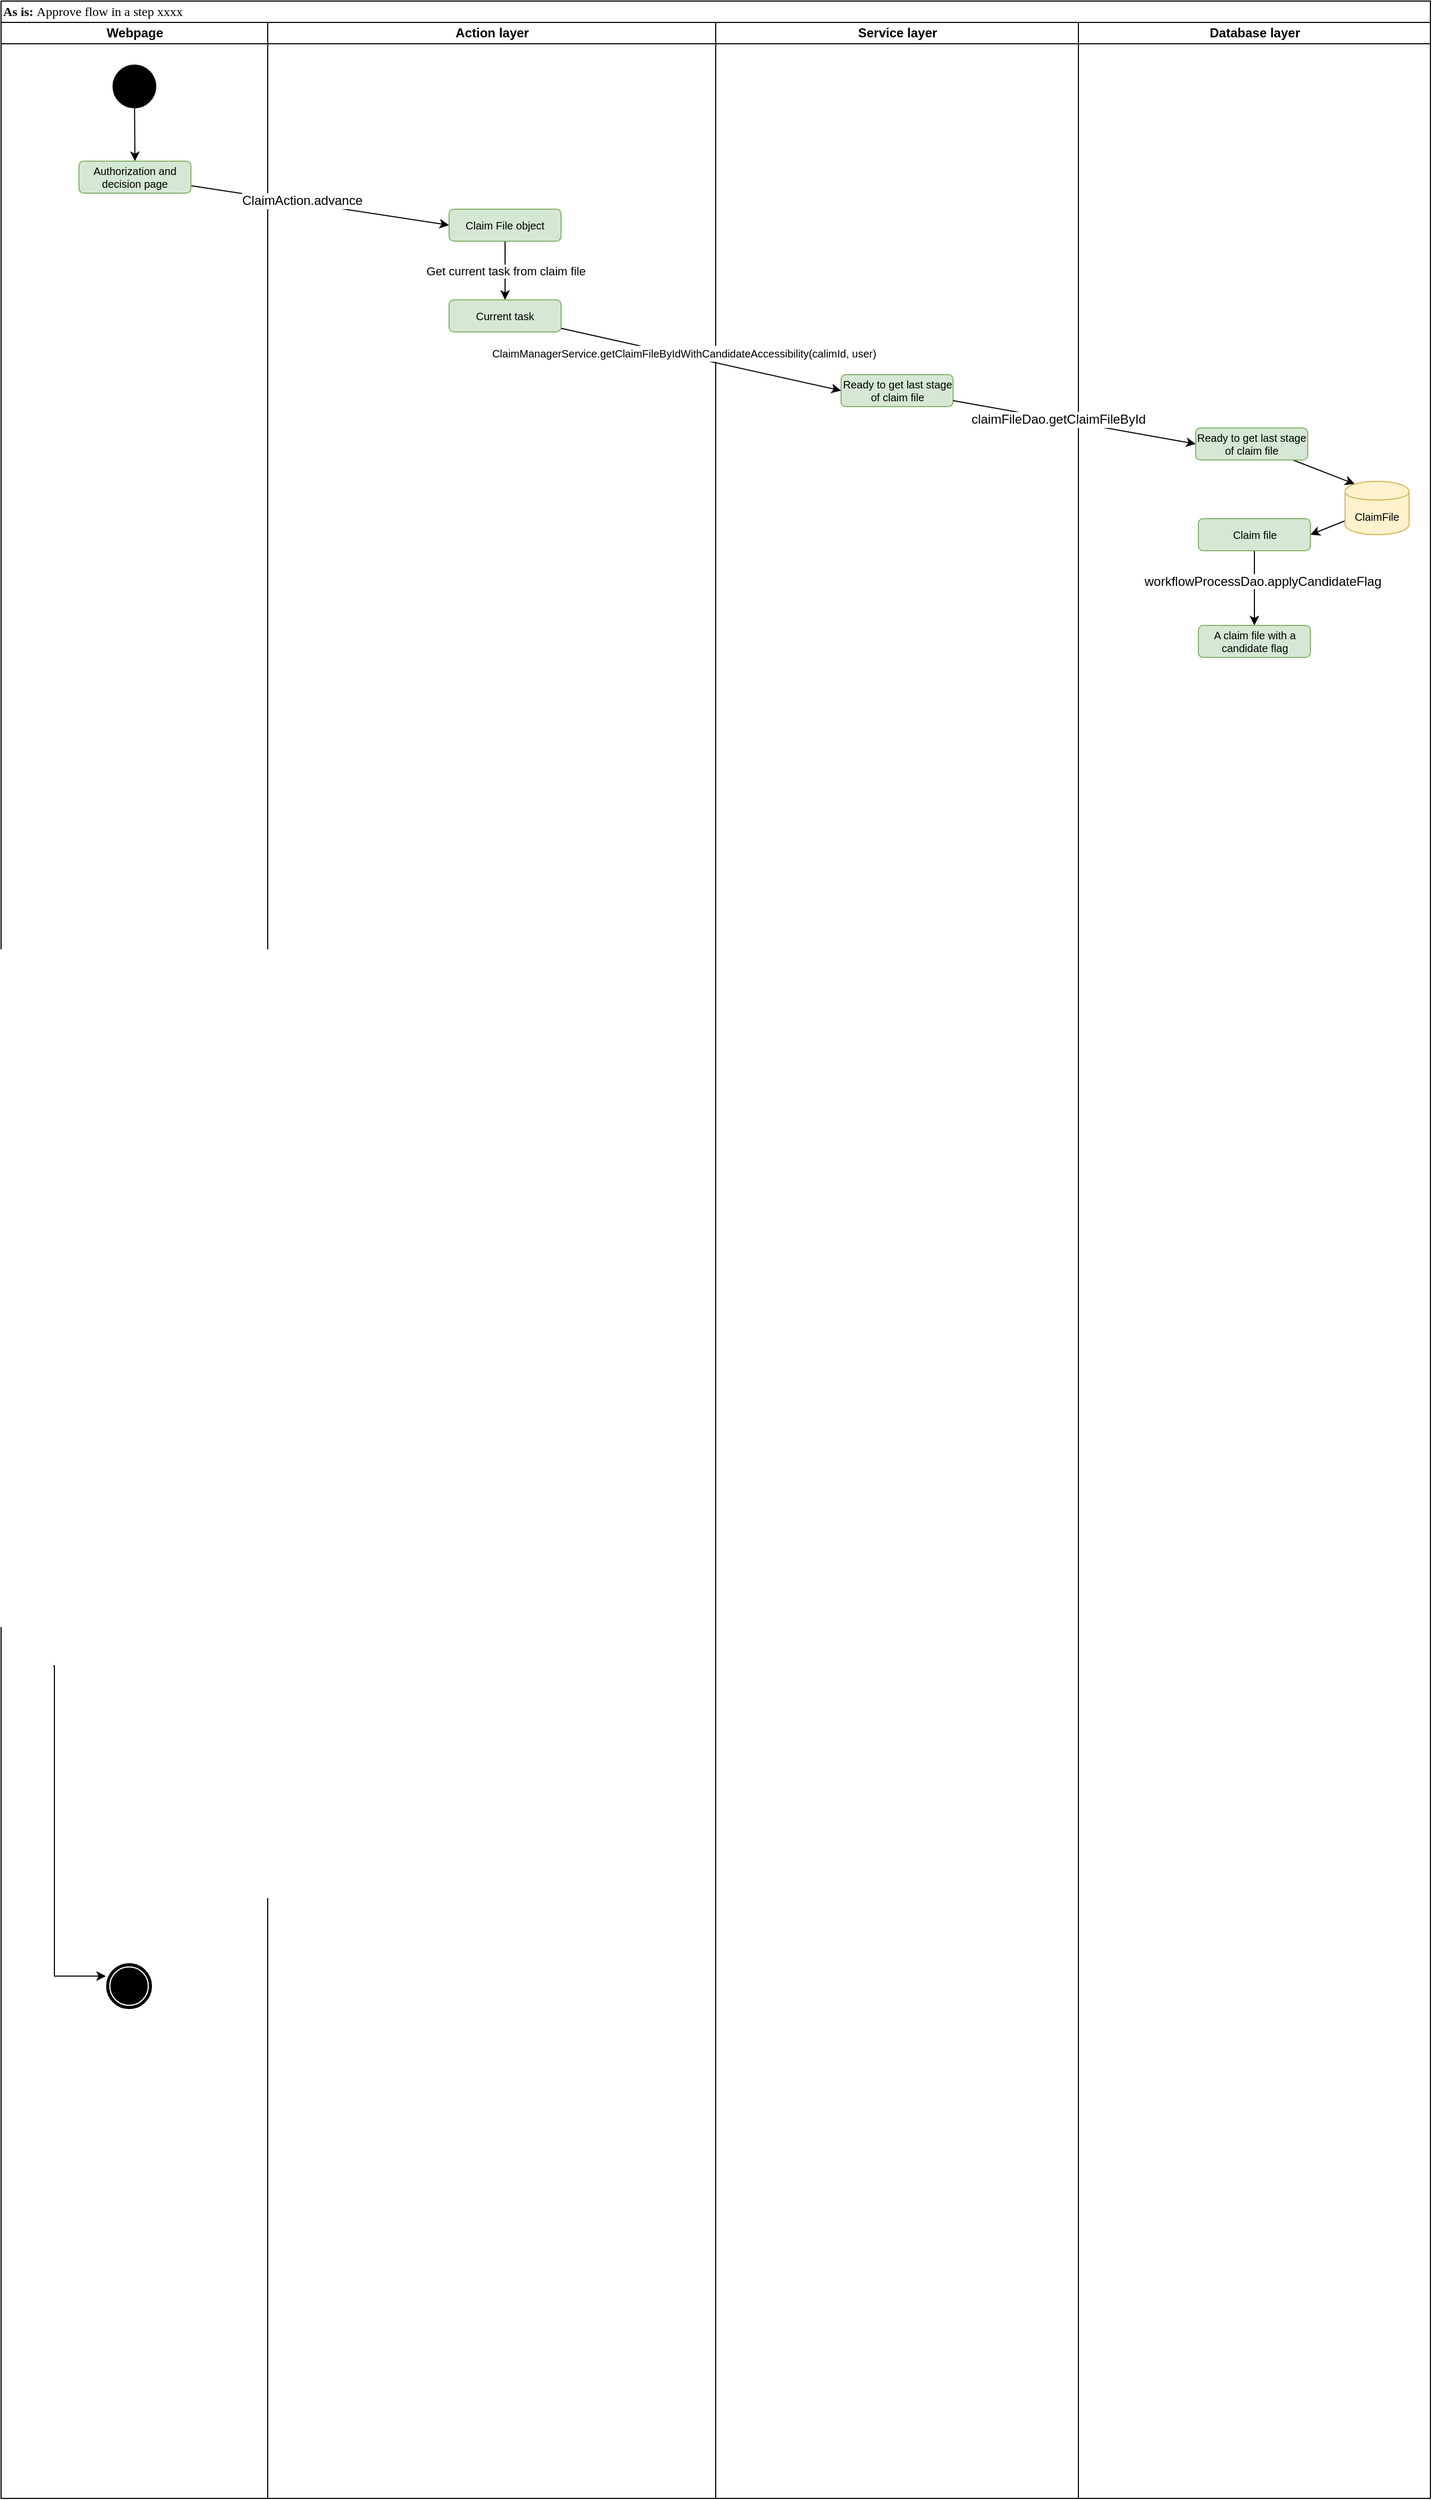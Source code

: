 <mxfile version="11.3.1" type="github" pages="1"><diagram name="Page-1" id="0783ab3e-0a74-02c8-0abd-f7b4e66b4bec"><mxGraphModel dx="1147" dy="425" grid="1" gridSize="10" guides="1" tooltips="1" connect="1" arrows="1" fold="1" page="1" pageScale="1" pageWidth="850" pageHeight="1100" background="#ffffff" math="0" shadow="0"><root><mxCell id="0"/><mxCell id="1" parent="0"/><mxCell id="1c1d494c118603dd-1" value="As is: &lt;span style=&quot;font-weight: 400&quot;&gt;Approve flow in a step xxxx&lt;/span&gt;" style="swimlane;html=1;childLayout=stackLayout;startSize=20;rounded=0;shadow=0;comic=0;labelBackgroundColor=none;strokeColor=#000000;strokeWidth=1;fillColor=#ffffff;fontFamily=Verdana;fontSize=12;fontColor=#000000;align=left;" parent="1" vertex="1"><mxGeometry x="40" y="30" width="1340" height="2340" as="geometry"/></mxCell><mxCell id="1c1d494c118603dd-2" value="Webpage" style="swimlane;html=1;startSize=20;" parent="1c1d494c118603dd-1" vertex="1"><mxGeometry y="20" width="250" height="2320" as="geometry"/></mxCell><mxCell id="o6uYyF3r6FIAQzFePDf1-14" style="edgeStyle=none;rounded=0;orthogonalLoop=1;jettySize=auto;html=1;entryX=0.5;entryY=0;entryDx=0;entryDy=0;fontSize=10;" parent="1c1d494c118603dd-2" source="60571a20871a0731-4" edge="1"><mxGeometry relative="1" as="geometry"><mxPoint x="125.5" y="130" as="targetPoint"/></mxGeometry></mxCell><mxCell id="60571a20871a0731-4" value="" style="ellipse;whiteSpace=wrap;html=1;rounded=0;shadow=0;comic=0;labelBackgroundColor=none;strokeColor=#000000;strokeWidth=1;fillColor=#000000;fontFamily=Verdana;fontSize=12;fontColor=#000000;align=center;" parent="1c1d494c118603dd-2" vertex="1"><mxGeometry x="105" y="40" width="40" height="40" as="geometry"/></mxCell><mxCell id="o6uYyF3r6FIAQzFePDf1-150" value="" style="shape=mxgraph.bpmn.shape;html=1;verticalLabelPosition=bottom;labelBackgroundColor=#ffffff;verticalAlign=top;perimeter=ellipsePerimeter;outline=end;symbol=terminate;rounded=0;shadow=0;comic=0;strokeColor=#000000;strokeWidth=1;fillColor=#ffffff;fontFamily=Verdana;fontSize=12;fontColor=#000000;align=center;" parent="1c1d494c118603dd-2" vertex="1"><mxGeometry x="100" y="1820" width="40" height="40" as="geometry"/></mxCell><mxCell id="4uiKt6ms29JhlSO53L4M-97" style="edgeStyle=orthogonalEdgeStyle;rounded=0;orthogonalLoop=1;jettySize=auto;html=1;entryX=-0.042;entryY=0.266;entryDx=0;entryDy=0;entryPerimeter=0;fontSize=10;" parent="1c1d494c118603dd-2" target="o6uYyF3r6FIAQzFePDf1-150" edge="1"><mxGeometry relative="1" as="geometry"><Array as="points"><mxPoint x="50" y="1831"/></Array><mxPoint x="49.0" y="1540.0" as="sourcePoint"/></mxGeometry></mxCell><mxCell id="1c1d494c118603dd-3" value="Action layer" style="swimlane;html=1;startSize=20;align=center;" parent="1c1d494c118603dd-1" vertex="1"><mxGeometry x="250" y="20" width="420" height="2320" as="geometry"/></mxCell><mxCell id="okeoiEEO0DwhEaPH8ZXu-6" value="Get current task from claim file" style="edgeStyle=none;rounded=0;orthogonalLoop=1;jettySize=auto;html=1;entryX=0.5;entryY=0;entryDx=0;entryDy=0;" edge="1" parent="1c1d494c118603dd-3" source="okeoiEEO0DwhEaPH8ZXu-2" target="okeoiEEO0DwhEaPH8ZXu-5"><mxGeometry relative="1" as="geometry"/></mxCell><mxCell id="okeoiEEO0DwhEaPH8ZXu-2" value="Claim File object" style="rounded=1;whiteSpace=wrap;html=1;fillColor=#d5e8d4;strokeColor=#82b366;fontSize=10;" vertex="1" parent="1c1d494c118603dd-3"><mxGeometry x="170" y="175" width="105" height="30" as="geometry"/></mxCell><mxCell id="okeoiEEO0DwhEaPH8ZXu-5" value="Current task" style="rounded=1;whiteSpace=wrap;html=1;fillColor=#d5e8d4;strokeColor=#82b366;fontSize=10;" vertex="1" parent="1c1d494c118603dd-3"><mxGeometry x="170" y="260" width="105" height="30" as="geometry"/></mxCell><mxCell id="1c1d494c118603dd-4" value="Service layer" style="swimlane;html=1;startSize=20;" parent="1c1d494c118603dd-1" vertex="1"><mxGeometry x="670" y="20" width="340" height="2320" as="geometry"/></mxCell><mxCell id="okeoiEEO0DwhEaPH8ZXu-7" value="Ready to get last stage of claim file" style="rounded=1;whiteSpace=wrap;html=1;fillColor=#d5e8d4;strokeColor=#82b366;fontSize=10;" vertex="1" parent="1c1d494c118603dd-4"><mxGeometry x="117.5" y="330" width="105" height="30" as="geometry"/></mxCell><mxCell id="o6uYyF3r6FIAQzFePDf1-32" value="Database layer" style="swimlane;html=1;startSize=20;" parent="1c1d494c118603dd-1" vertex="1"><mxGeometry x="1010" y="20" width="330" height="2320" as="geometry"/></mxCell><mxCell id="okeoiEEO0DwhEaPH8ZXu-16" style="edgeStyle=none;rounded=0;orthogonalLoop=1;jettySize=auto;html=1;entryX=0.15;entryY=0.05;entryDx=0;entryDy=0;entryPerimeter=0;" edge="1" parent="o6uYyF3r6FIAQzFePDf1-32" source="okeoiEEO0DwhEaPH8ZXu-10" target="okeoiEEO0DwhEaPH8ZXu-15"><mxGeometry relative="1" as="geometry"/></mxCell><mxCell id="okeoiEEO0DwhEaPH8ZXu-10" value="Ready to get last stage of claim file" style="rounded=1;whiteSpace=wrap;html=1;fillColor=#d5e8d4;strokeColor=#82b366;fontSize=10;" vertex="1" parent="o6uYyF3r6FIAQzFePDf1-32"><mxGeometry x="110" y="380" width="105" height="30" as="geometry"/></mxCell><mxCell id="okeoiEEO0DwhEaPH8ZXu-19" style="edgeStyle=none;rounded=0;orthogonalLoop=1;jettySize=auto;html=1;entryX=0.5;entryY=0;entryDx=0;entryDy=0;" edge="1" parent="o6uYyF3r6FIAQzFePDf1-32" source="okeoiEEO0DwhEaPH8ZXu-12" target="okeoiEEO0DwhEaPH8ZXu-18"><mxGeometry relative="1" as="geometry"/></mxCell><mxCell id="okeoiEEO0DwhEaPH8ZXu-12" value="Claim file" style="rounded=1;whiteSpace=wrap;html=1;fillColor=#d5e8d4;strokeColor=#82b366;fontSize=10;" vertex="1" parent="o6uYyF3r6FIAQzFePDf1-32"><mxGeometry x="112.5" y="465" width="105" height="30" as="geometry"/></mxCell><mxCell id="okeoiEEO0DwhEaPH8ZXu-17" style="edgeStyle=none;rounded=0;orthogonalLoop=1;jettySize=auto;html=1;entryX=1;entryY=0.5;entryDx=0;entryDy=0;" edge="1" parent="o6uYyF3r6FIAQzFePDf1-32" source="okeoiEEO0DwhEaPH8ZXu-15" target="okeoiEEO0DwhEaPH8ZXu-12"><mxGeometry relative="1" as="geometry"/></mxCell><mxCell id="okeoiEEO0DwhEaPH8ZXu-15" value="ClaimFile" style="shape=cylinder;whiteSpace=wrap;html=1;boundedLbl=1;backgroundOutline=1;strokeColor=#d6b656;fillColor=#fff2cc;fontSize=10;align=center;" vertex="1" parent="o6uYyF3r6FIAQzFePDf1-32"><mxGeometry x="250" y="430" width="60" height="50" as="geometry"/></mxCell><mxCell id="okeoiEEO0DwhEaPH8ZXu-18" value="A claim file with a candidate flag" style="rounded=1;whiteSpace=wrap;html=1;fillColor=#d5e8d4;strokeColor=#82b366;fontSize=10;" vertex="1" parent="o6uYyF3r6FIAQzFePDf1-32"><mxGeometry x="112.5" y="565" width="105" height="30" as="geometry"/></mxCell><mxCell id="okeoiEEO0DwhEaPH8ZXu-20" value="workflowProcessDao.applyCandidateFlag" style="text;html=1;fillColor=none;labelBackgroundColor=#ffffff;" vertex="1" parent="o6uYyF3r6FIAQzFePDf1-32"><mxGeometry x="60" y="510" width="250" height="30" as="geometry"/></mxCell><mxCell id="okeoiEEO0DwhEaPH8ZXu-8" style="edgeStyle=none;rounded=0;orthogonalLoop=1;jettySize=auto;html=1;entryX=0;entryY=0.5;entryDx=0;entryDy=0;" edge="1" parent="1c1d494c118603dd-1" source="okeoiEEO0DwhEaPH8ZXu-5" target="okeoiEEO0DwhEaPH8ZXu-7"><mxGeometry relative="1" as="geometry"/></mxCell><mxCell id="okeoiEEO0DwhEaPH8ZXu-9" value="&lt;span style=&quot;font-size: 10px&quot;&gt;ClaimManagerService.getClaimFileByIdWithCandidateAccessibility(calimId, user)&lt;/span&gt;" style="text;html=1;resizable=0;points=[];align=center;verticalAlign=middle;labelBackgroundColor=#ffffff;" vertex="1" connectable="0" parent="okeoiEEO0DwhEaPH8ZXu-8"><mxGeometry x="-0.104" y="-1" relative="1" as="geometry"><mxPoint x="-2.5" y="-4" as="offset"/></mxGeometry></mxCell><mxCell id="okeoiEEO0DwhEaPH8ZXu-13" style="edgeStyle=none;rounded=0;orthogonalLoop=1;jettySize=auto;html=1;entryX=0;entryY=0.5;entryDx=0;entryDy=0;" edge="1" parent="1c1d494c118603dd-1" source="okeoiEEO0DwhEaPH8ZXu-7" target="okeoiEEO0DwhEaPH8ZXu-10"><mxGeometry relative="1" as="geometry"/></mxCell><mxCell id="okeoiEEO0DwhEaPH8ZXu-14" value="claimFileDao.getClaimFileById" style="text;html=1;resizable=0;points=[];align=center;verticalAlign=middle;labelBackgroundColor=#ffffff;" vertex="1" connectable="0" parent="okeoiEEO0DwhEaPH8ZXu-13"><mxGeometry x="-0.135" relative="1" as="geometry"><mxPoint as="offset"/></mxGeometry></mxCell><mxCell id="okeoiEEO0DwhEaPH8ZXu-3" style="rounded=0;orthogonalLoop=1;jettySize=auto;html=1;entryX=0;entryY=0.5;entryDx=0;entryDy=0;" edge="1" parent="1" source="okeoiEEO0DwhEaPH8ZXu-1" target="okeoiEEO0DwhEaPH8ZXu-2"><mxGeometry relative="1" as="geometry"/></mxCell><mxCell id="okeoiEEO0DwhEaPH8ZXu-4" value="ClaimAction.advance" style="text;html=1;resizable=0;points=[];align=center;verticalAlign=middle;labelBackgroundColor=#ffffff;" vertex="1" connectable="0" parent="okeoiEEO0DwhEaPH8ZXu-3"><mxGeometry x="-0.143" y="2" relative="1" as="geometry"><mxPoint as="offset"/></mxGeometry></mxCell><mxCell id="okeoiEEO0DwhEaPH8ZXu-1" value="Authorization and decision page" style="rounded=1;whiteSpace=wrap;html=1;fillColor=#d5e8d4;strokeColor=#82b366;fontSize=10;" vertex="1" parent="1"><mxGeometry x="113" y="180" width="105" height="30" as="geometry"/></mxCell></root></mxGraphModel></diagram></mxfile>